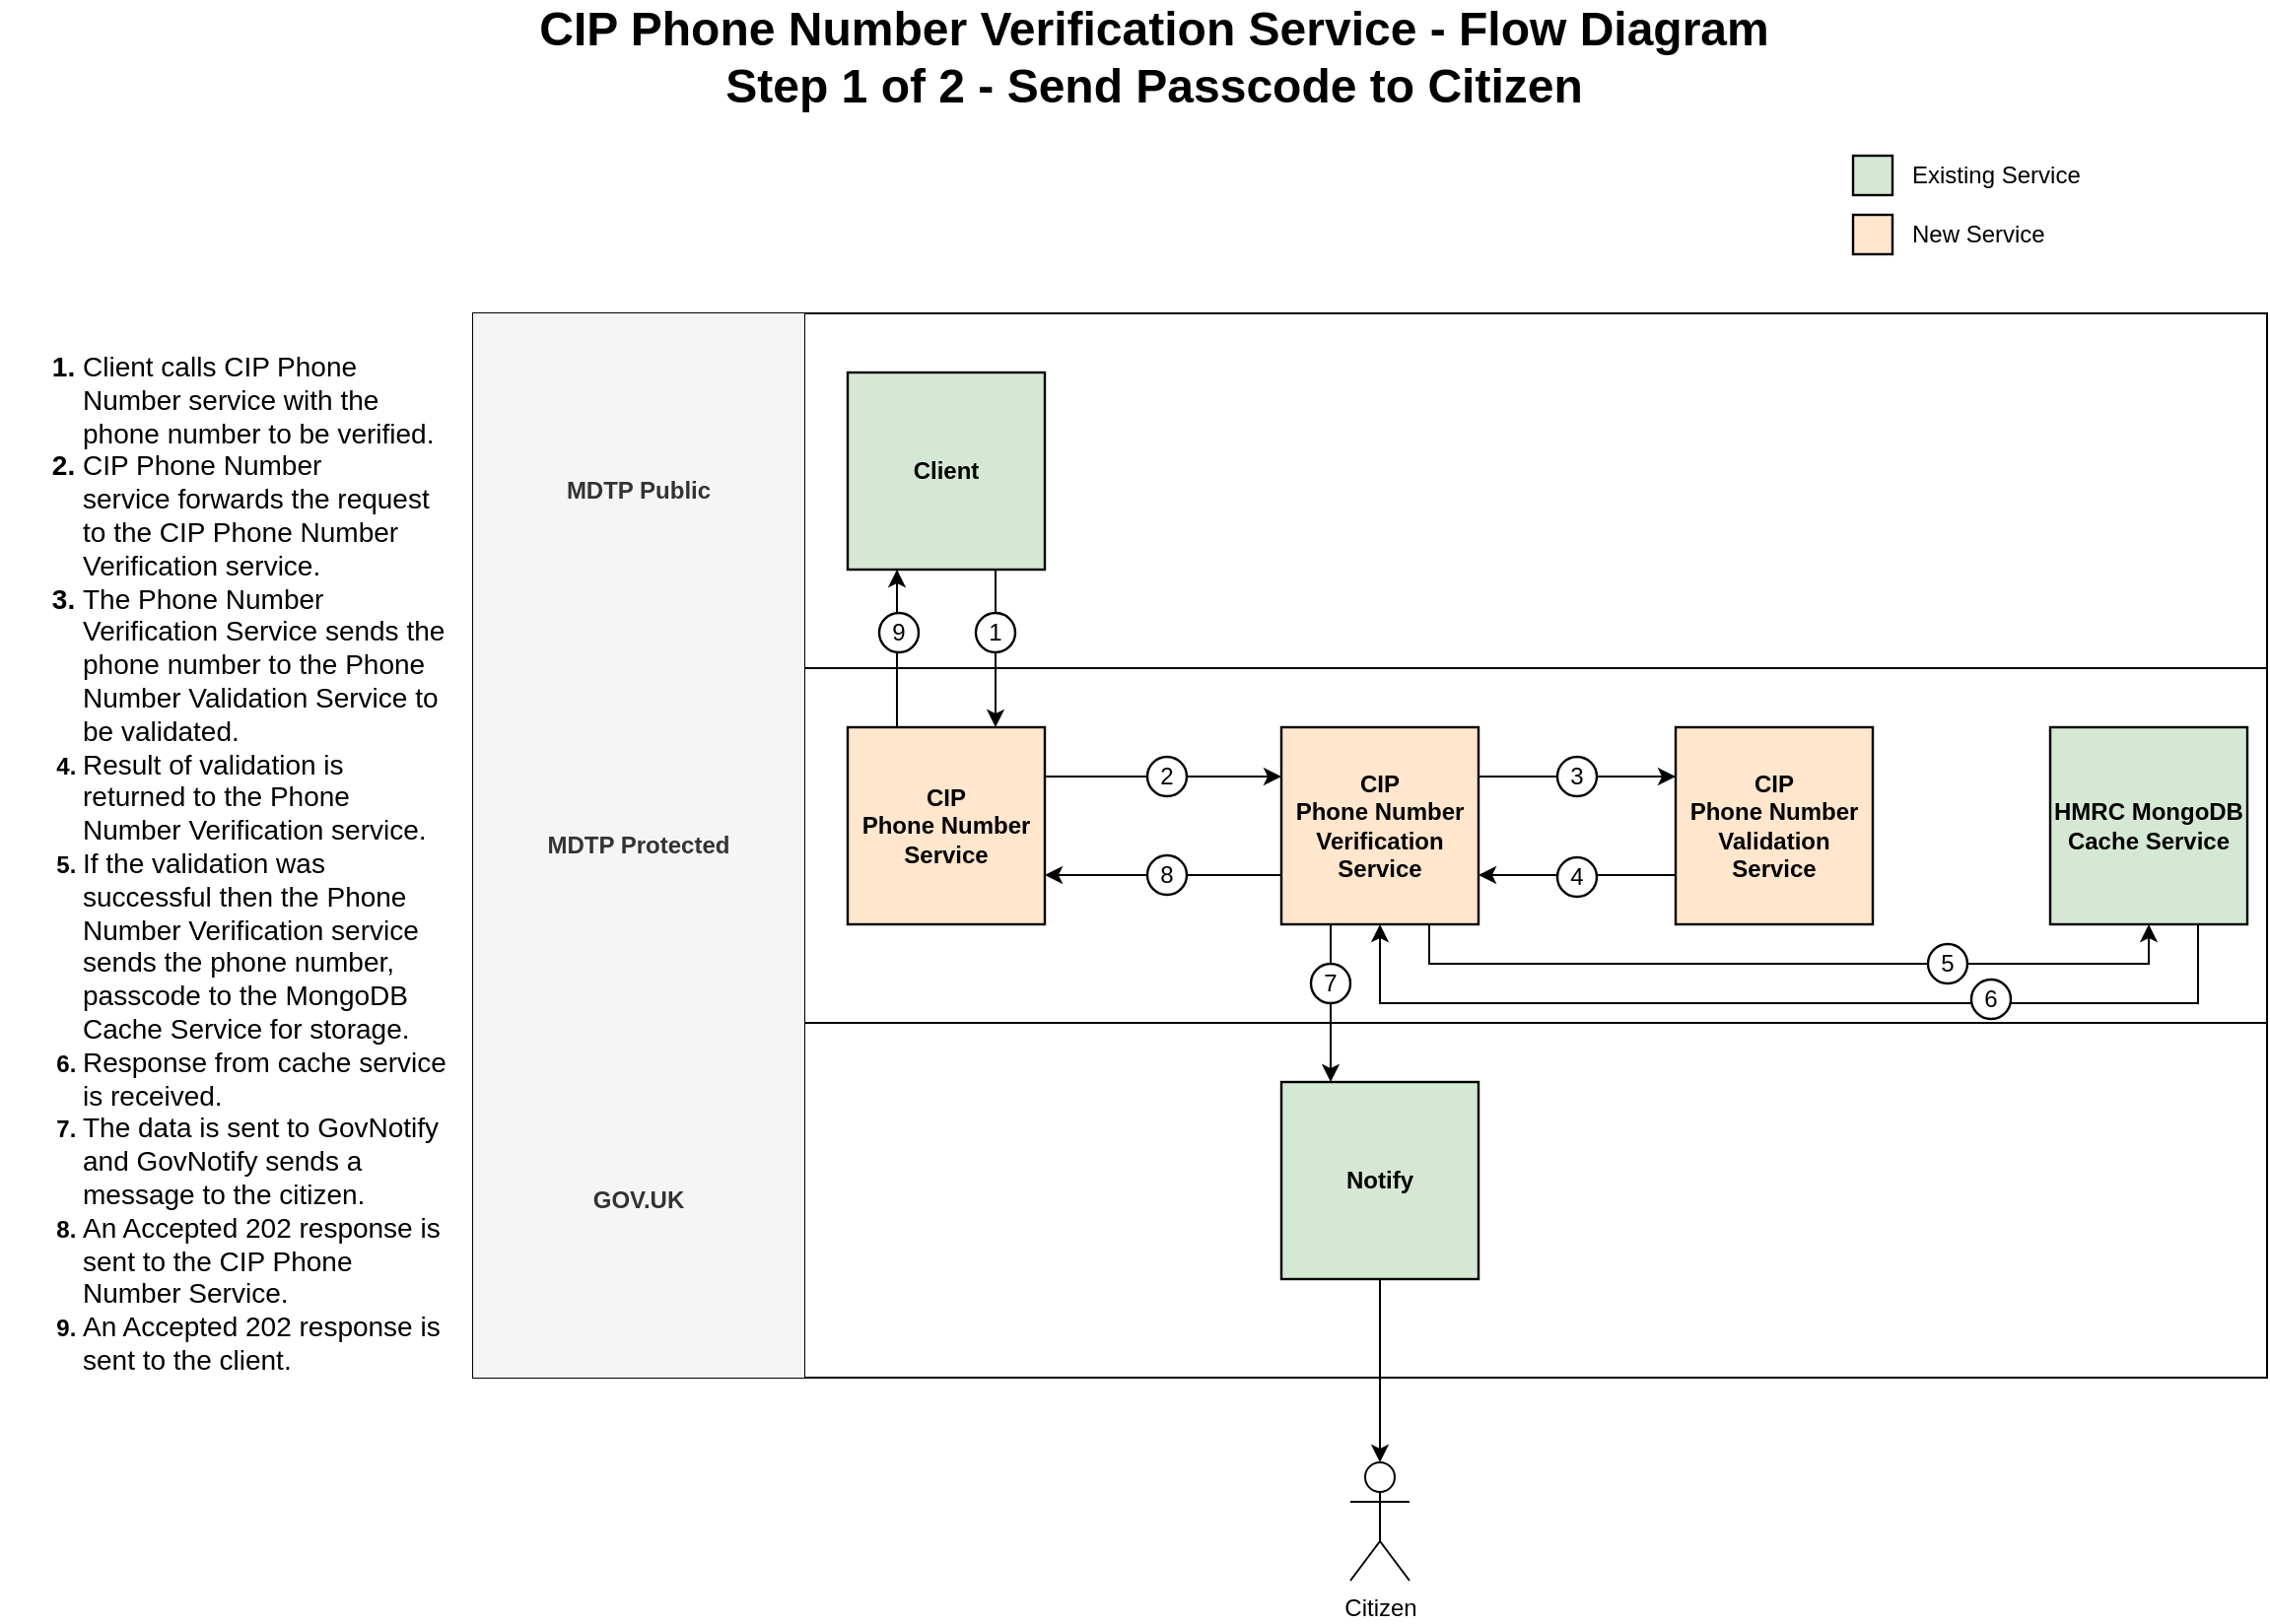 <mxfile version="18.1.3" type="device"><diagram id="kgpKYQtTHZ0yAKxKKP6v" name="Page-1"><mxGraphModel dx="1347" dy="670" grid="1" gridSize="10" guides="1" tooltips="1" connect="1" arrows="1" fold="1" page="1" pageScale="1" pageWidth="1169" pageHeight="827" math="0" shadow="0"><root><mxCell id="0"/><mxCell id="1" parent="0"/><mxCell id="KZSMSXj4tKg7x476YEKu-25" value="" style="shape=table;html=1;whiteSpace=wrap;startSize=0;container=1;collapsible=0;childLayout=tableLayout;strokeColor=#000000;" parent="1" vertex="1"><mxGeometry x="240" y="160" width="910" height="540" as="geometry"/></mxCell><mxCell id="KZSMSXj4tKg7x476YEKu-30" value="" style="shape=tableRow;horizontal=0;startSize=0;swimlaneHead=0;swimlaneBody=0;top=0;left=0;bottom=0;right=0;collapsible=0;dropTarget=0;fillColor=none;points=[[0,0.5],[1,0.5]];portConstraint=eastwest;" parent="KZSMSXj4tKg7x476YEKu-25" vertex="1"><mxGeometry width="910" height="180" as="geometry"/></mxCell><mxCell id="KZSMSXj4tKg7x476YEKu-31" value="&lt;b&gt;MDTP Public&lt;/b&gt;" style="shape=partialRectangle;html=1;whiteSpace=wrap;connectable=0;fillColor=#f5f5f5;top=0;left=0;bottom=0;right=0;overflow=hidden;fontColor=#333333;strokeColor=#000000;" parent="KZSMSXj4tKg7x476YEKu-30" vertex="1"><mxGeometry width="168" height="180" as="geometry"><mxRectangle width="168" height="180" as="alternateBounds"/></mxGeometry></mxCell><mxCell id="KZSMSXj4tKg7x476YEKu-32" value="" style="shape=partialRectangle;html=1;whiteSpace=wrap;connectable=0;fillColor=none;top=0;left=0;bottom=0;right=0;overflow=hidden;strokeColor=#000000;" parent="KZSMSXj4tKg7x476YEKu-30" vertex="1"><mxGeometry x="168" width="742" height="180" as="geometry"><mxRectangle width="742" height="180" as="alternateBounds"/></mxGeometry></mxCell><mxCell id="KZSMSXj4tKg7x476YEKu-34" value="" style="shape=tableRow;horizontal=0;startSize=0;swimlaneHead=0;swimlaneBody=0;top=0;left=0;bottom=0;right=0;collapsible=0;dropTarget=0;fillColor=none;points=[[0,0.5],[1,0.5]];portConstraint=eastwest;" parent="KZSMSXj4tKg7x476YEKu-25" vertex="1"><mxGeometry y="180" width="910" height="180" as="geometry"/></mxCell><mxCell id="KZSMSXj4tKg7x476YEKu-35" value="&lt;b&gt;MDTP Protected&lt;/b&gt;" style="shape=partialRectangle;html=1;whiteSpace=wrap;connectable=0;fillColor=#f5f5f5;top=0;left=0;bottom=0;right=0;overflow=hidden;fontColor=#333333;strokeColor=#000000;" parent="KZSMSXj4tKg7x476YEKu-34" vertex="1"><mxGeometry width="168" height="180" as="geometry"><mxRectangle width="168" height="180" as="alternateBounds"/></mxGeometry></mxCell><mxCell id="KZSMSXj4tKg7x476YEKu-36" value="" style="shape=partialRectangle;html=1;whiteSpace=wrap;connectable=0;fillColor=none;top=0;left=0;bottom=0;right=0;overflow=hidden;strokeColor=#000000;" parent="KZSMSXj4tKg7x476YEKu-34" vertex="1"><mxGeometry x="168" width="742" height="180" as="geometry"><mxRectangle width="742" height="180" as="alternateBounds"/></mxGeometry></mxCell><mxCell id="HF4KzSeiiXNY3HmiXMim-1" style="shape=tableRow;horizontal=0;startSize=0;swimlaneHead=0;swimlaneBody=0;top=0;left=0;bottom=0;right=0;collapsible=0;dropTarget=0;fillColor=none;points=[[0,0.5],[1,0.5]];portConstraint=eastwest;" parent="KZSMSXj4tKg7x476YEKu-25" vertex="1"><mxGeometry y="360" width="910" height="180" as="geometry"/></mxCell><mxCell id="HF4KzSeiiXNY3HmiXMim-2" value="&lt;b&gt;GOV.UK&lt;/b&gt;" style="shape=partialRectangle;html=1;whiteSpace=wrap;connectable=0;fillColor=#f5f5f5;top=0;left=0;bottom=0;right=0;overflow=hidden;fontColor=#333333;strokeColor=#000000;" parent="HF4KzSeiiXNY3HmiXMim-1" vertex="1"><mxGeometry width="168" height="180" as="geometry"><mxRectangle width="168" height="180" as="alternateBounds"/></mxGeometry></mxCell><mxCell id="HF4KzSeiiXNY3HmiXMim-3" style="shape=partialRectangle;html=1;whiteSpace=wrap;connectable=0;fillColor=none;top=0;left=0;bottom=0;right=0;overflow=hidden;strokeColor=#000000;" parent="HF4KzSeiiXNY3HmiXMim-1" vertex="1"><mxGeometry x="168" width="742" height="180" as="geometry"><mxRectangle width="742" height="180" as="alternateBounds"/></mxGeometry></mxCell><mxCell id="KZSMSXj4tKg7x476YEKu-47" value="Client" style="whiteSpace=wrap;html=1;aspect=fixed;labelBackgroundColor=#D5E8D4;fillColor=#d5e8d4;strokeColor=#000000;fontStyle=1;strokeWidth=1.2;" parent="1" vertex="1"><mxGeometry x="430" y="190" width="100" height="100" as="geometry"/></mxCell><mxCell id="KZSMSXj4tKg7x476YEKu-48" value="CIP &lt;br&gt;Phone Number Service" style="whiteSpace=wrap;html=1;aspect=fixed;labelBackgroundColor=#FFE6CC;fillColor=#FFE6CC;strokeColor=#000000;fontStyle=1;strokeWidth=1.2;" parent="1" vertex="1"><mxGeometry x="430" y="370" width="100" height="100" as="geometry"/></mxCell><mxCell id="KZSMSXj4tKg7x476YEKu-49" value="CIP&lt;br&gt;Phone Number&lt;br&gt;Verification Service" style="whiteSpace=wrap;html=1;aspect=fixed;labelBackgroundColor=#FFE6CC;fillColor=#FFE6CC;strokeColor=#000000;fontStyle=1;strokeWidth=1.2;" parent="1" vertex="1"><mxGeometry x="650" y="370" width="100" height="100" as="geometry"/></mxCell><mxCell id="KZSMSXj4tKg7x476YEKu-50" value="Existing Service" style="html=1;aspect=fixed;labelBackgroundColor=none;strokeColor=#000000;strokeWidth=1.2;labelPosition=right;verticalLabelPosition=middle;align=left;verticalAlign=middle;fillColor=#D5E8D4;spacing=10;" parent="1" vertex="1"><mxGeometry x="940" y="80" width="20" height="20" as="geometry"/></mxCell><mxCell id="KZSMSXj4tKg7x476YEKu-54" value="New Service" style="html=1;aspect=fixed;labelBackgroundColor=none;strokeColor=#000000;strokeWidth=1.2;labelPosition=right;verticalLabelPosition=middle;align=left;verticalAlign=middle;fillColor=#ffe6cc;spacing=10;" parent="1" vertex="1"><mxGeometry x="940" y="110" width="20" height="20" as="geometry"/></mxCell><mxCell id="KZSMSXj4tKg7x476YEKu-56" value="&lt;ol style=&quot;&quot;&gt;&lt;li style=&quot;font-size: 14px;&quot;&gt;&lt;span style=&quot;font-weight: normal; background-color: initial;&quot;&gt;Client calls CIP Phone Number service with the phone number to be verified.&lt;/span&gt;&lt;/li&gt;&lt;li style=&quot;font-size: 14px;&quot;&gt;&lt;span style=&quot;font-weight: normal; background-color: initial;&quot;&gt;CIP Phone Number service&amp;nbsp;forwards the request to the CIP Phone Number Verification service.&amp;nbsp;&lt;/span&gt;&lt;span style=&quot;font-weight: normal;&quot;&gt;&lt;span style=&quot;background-color: initial;&quot;&gt;&amp;nbsp;&lt;/span&gt;&lt;/span&gt;&lt;/li&gt;&lt;li style=&quot;font-size: 14px;&quot;&gt;&lt;span style=&quot;font-weight: normal;&quot;&gt;The Phone Number Verification Service sends the phone number to the Phone Number Validation Service to be validated.&lt;/span&gt;&lt;/li&gt;&lt;li style=&quot;&quot;&gt;&lt;span style=&quot;font-size: 14px; font-weight: normal;&quot;&gt;Result of validation is returned to the Phone Number &lt;/span&gt;&lt;span style=&quot;font-size: 14px; font-weight: 400;&quot;&gt;Verification&lt;/span&gt;&lt;span style=&quot;font-size: 14px; font-weight: normal;&quot;&gt;&amp;nbsp;service.&lt;/span&gt;&amp;nbsp;&lt;/li&gt;&lt;li style=&quot;&quot;&gt;&lt;span style=&quot;font-size: 14px; font-weight: normal;&quot;&gt;If the validation was successful then the Phone Number&amp;nbsp;Verification&amp;nbsp;service sends the phone number, passcode to the MongoDB Cache Service for storage&lt;/span&gt;&lt;span style=&quot;font-size: 14px; font-weight: normal;&quot;&gt;.&lt;/span&gt;&lt;/li&gt;&lt;li&gt;&lt;span style=&quot;font-size: 14px; font-weight: normal;&quot;&gt;Response from cache service is received.&lt;/span&gt;&lt;/li&gt;&lt;li&gt;&lt;span style=&quot;font-size: 14px; font-weight: normal;&quot;&gt;The data is sent to GovNotify and GovNotify sends a message to the citizen.&lt;/span&gt;&lt;/li&gt;&lt;li style=&quot;&quot;&gt;&lt;span style=&quot;font-size: 14px; font-weight: normal;&quot;&gt;An Accepted 202 response is sent to the CIP Phone Number Service.&lt;/span&gt;&lt;/li&gt;&lt;li&gt;&lt;span style=&quot;font-size: 14px; font-weight: normal;&quot;&gt;An Accepted 202 response is sent to the client.&lt;/span&gt;&lt;/li&gt;&lt;/ol&gt;" style="text;strokeColor=none;fillColor=none;html=1;verticalAlign=top;overflow=hidden;labelBackgroundColor=none;fontStyle=1;horizontal=1;whiteSpace=wrap;" parent="1" vertex="1"><mxGeometry y="160" width="230" height="600" as="geometry"/></mxCell><mxCell id="KZSMSXj4tKg7x476YEKu-73" value="" style="endArrow=none;html=1;rounded=0;exitX=0.75;exitY=1;exitDx=0;exitDy=0;entryX=0.5;entryY=0;entryDx=0;entryDy=0;" parent="1" source="KZSMSXj4tKg7x476YEKu-47" target="KZSMSXj4tKg7x476YEKu-71" edge="1"><mxGeometry width="50" height="50" relative="1" as="geometry"><mxPoint x="11" y="20" as="sourcePoint"/><mxPoint x="11" y="110" as="targetPoint"/></mxGeometry></mxCell><mxCell id="KZSMSXj4tKg7x476YEKu-84" value="" style="endArrow=classic;html=1;rounded=0;entryX=0;entryY=0.25;entryDx=0;entryDy=0;exitX=1;exitY=0.5;exitDx=0;exitDy=0;startArrow=none;" parent="1" source="KZSMSXj4tKg7x476YEKu-85" target="KZSMSXj4tKg7x476YEKu-49" edge="1"><mxGeometry width="50" height="50" relative="1" as="geometry"><mxPoint x="-40" y="50" as="sourcePoint"/><mxPoint x="10" y="10" as="targetPoint"/></mxGeometry></mxCell><mxCell id="KZSMSXj4tKg7x476YEKu-91" value="CIP Phone Number Verification Service - Flow Diagram&lt;br&gt;Step 1 of 2 - Send Passcode to Citizen" style="text;strokeColor=none;fillColor=none;html=1;fontSize=24;fontStyle=1;verticalAlign=middle;align=center;labelBackgroundColor=none;" parent="1" vertex="1"><mxGeometry x="535" y="10" width="100" height="40" as="geometry"/></mxCell><mxCell id="KZSMSXj4tKg7x476YEKu-85" value="2" style="ellipse;whiteSpace=wrap;html=1;aspect=fixed;labelBackgroundColor=none;strokeColor=#000000;strokeWidth=1.2;fillColor=none;" parent="1" vertex="1"><mxGeometry x="582" y="385" width="20" height="20" as="geometry"/></mxCell><mxCell id="KZSMSXj4tKg7x476YEKu-86" value="" style="endArrow=none;html=1;rounded=0;entryX=0;entryY=0.5;entryDx=0;entryDy=0;exitX=1;exitY=0.25;exitDx=0;exitDy=0;" parent="1" source="KZSMSXj4tKg7x476YEKu-48" target="KZSMSXj4tKg7x476YEKu-85" edge="1"><mxGeometry width="50" height="50" relative="1" as="geometry"><mxPoint x="560" y="420" as="sourcePoint"/><mxPoint x="660" y="420" as="targetPoint"/></mxGeometry></mxCell><mxCell id="HF4KzSeiiXNY3HmiXMim-4" value="Notify" style="whiteSpace=wrap;html=1;aspect=fixed;labelBackgroundColor=#D5E8D4;fillColor=#d5e8d4;strokeColor=#000000;fontStyle=1;strokeWidth=1.2;" parent="1" vertex="1"><mxGeometry x="650" y="550" width="100" height="100" as="geometry"/></mxCell><mxCell id="HF4KzSeiiXNY3HmiXMim-5" value="" style="endArrow=classic;html=1;rounded=0;entryX=0.25;entryY=0;entryDx=0;entryDy=0;exitX=0.5;exitY=1;exitDx=0;exitDy=0;startArrow=none;" parent="1" source="HF4KzSeiiXNY3HmiXMim-6" target="HF4KzSeiiXNY3HmiXMim-4" edge="1"><mxGeometry width="50" height="50" relative="1" as="geometry"><mxPoint x="560" y="480" as="sourcePoint"/><mxPoint x="610" y="430" as="targetPoint"/></mxGeometry></mxCell><mxCell id="HF4KzSeiiXNY3HmiXMim-6" value="7" style="ellipse;whiteSpace=wrap;html=1;aspect=fixed;labelBackgroundColor=none;strokeColor=#000000;strokeWidth=1.2;fillColor=none;" parent="1" vertex="1"><mxGeometry x="665" y="490" width="20" height="20" as="geometry"/></mxCell><mxCell id="HF4KzSeiiXNY3HmiXMim-7" value="" style="endArrow=none;html=1;rounded=0;entryX=0.5;entryY=0;entryDx=0;entryDy=0;exitX=0.25;exitY=1;exitDx=0;exitDy=0;" parent="1" source="KZSMSXj4tKg7x476YEKu-49" target="HF4KzSeiiXNY3HmiXMim-6" edge="1"><mxGeometry width="50" height="50" relative="1" as="geometry"><mxPoint x="840" y="470" as="sourcePoint"/><mxPoint x="840" y="550" as="targetPoint"/></mxGeometry></mxCell><mxCell id="HF4KzSeiiXNY3HmiXMim-8" value="CIP&lt;br&gt;Phone Number&lt;br&gt;Validation Service" style="whiteSpace=wrap;html=1;aspect=fixed;labelBackgroundColor=#FFE6CC;fillColor=#FFE6CC;strokeColor=#000000;fontStyle=1;strokeWidth=1.2;" parent="1" vertex="1"><mxGeometry x="850" y="370" width="100" height="100" as="geometry"/></mxCell><mxCell id="HF4KzSeiiXNY3HmiXMim-11" value="" style="endArrow=classic;html=1;rounded=0;entryX=0;entryY=0.25;entryDx=0;entryDy=0;exitX=1;exitY=0.5;exitDx=0;exitDy=0;startArrow=none;" parent="1" source="HF4KzSeiiXNY3HmiXMim-12" target="HF4KzSeiiXNY3HmiXMim-8" edge="1"><mxGeometry width="50" height="50" relative="1" as="geometry"><mxPoint x="560" y="480" as="sourcePoint"/><mxPoint x="610" y="430" as="targetPoint"/></mxGeometry></mxCell><mxCell id="HF4KzSeiiXNY3HmiXMim-15" value="Citizen" style="shape=umlActor;verticalLabelPosition=bottom;verticalAlign=top;html=1;outlineConnect=0;" parent="1" vertex="1"><mxGeometry x="685" y="743" width="30" height="60" as="geometry"/></mxCell><mxCell id="HF4KzSeiiXNY3HmiXMim-13" value="" style="endArrow=none;html=1;rounded=0;entryX=0;entryY=0.25;entryDx=0;entryDy=0;exitX=1;exitY=0.25;exitDx=0;exitDy=0;" parent="1" source="KZSMSXj4tKg7x476YEKu-49" target="HF4KzSeiiXNY3HmiXMim-8" edge="1"><mxGeometry width="50" height="50" relative="1" as="geometry"><mxPoint x="830" y="420" as="sourcePoint"/><mxPoint x="940" y="420" as="targetPoint"/></mxGeometry></mxCell><mxCell id="HF4KzSeiiXNY3HmiXMim-21" value="" style="group" parent="1" vertex="1" connectable="0"><mxGeometry x="750" y="670" width="20" height="20" as="geometry"/></mxCell><mxCell id="HF4KzSeiiXNY3HmiXMim-17" value="" style="endArrow=classic;html=1;rounded=0;entryX=0.5;entryY=0;entryDx=0;entryDy=0;entryPerimeter=0;exitX=0.5;exitY=1;exitDx=0;exitDy=0;" parent="HF4KzSeiiXNY3HmiXMim-21" source="HF4KzSeiiXNY3HmiXMim-4" target="HF4KzSeiiXNY3HmiXMim-15" edge="1"><mxGeometry width="50" height="50" relative="1" as="geometry"><mxPoint x="-190" y="70" as="sourcePoint"/><mxPoint x="-140" y="20" as="targetPoint"/></mxGeometry></mxCell><mxCell id="8N3wy7owBrOQM7EkCpCu-1" value="" style="endArrow=classic;html=1;rounded=0;entryX=0.25;entryY=1;entryDx=0;entryDy=0;exitX=0.25;exitY=0;exitDx=0;exitDy=0;" parent="1" source="KZSMSXj4tKg7x476YEKu-48" target="KZSMSXj4tKg7x476YEKu-47" edge="1"><mxGeometry width="50" height="50" relative="1" as="geometry"><mxPoint x="560" y="490" as="sourcePoint"/><mxPoint x="610" y="440" as="targetPoint"/></mxGeometry></mxCell><mxCell id="8N3wy7owBrOQM7EkCpCu-2" value="9" style="ellipse;whiteSpace=wrap;html=1;aspect=fixed;labelBackgroundColor=none;strokeColor=#000000;strokeWidth=1.2;fillColor=default;" parent="1" vertex="1"><mxGeometry x="446" y="312" width="20" height="20" as="geometry"/></mxCell><mxCell id="KZSMSXj4tKg7x476YEKu-70" value="" style="endArrow=classic;html=1;rounded=0;exitX=0.5;exitY=1;exitDx=0;exitDy=0;startArrow=none;entryX=0.75;entryY=0;entryDx=0;entryDy=0;" parent="1" source="KZSMSXj4tKg7x476YEKu-71" target="KZSMSXj4tKg7x476YEKu-48" edge="1"><mxGeometry width="50" height="50" relative="1" as="geometry"><mxPoint x="521" y="290" as="sourcePoint"/><mxPoint x="520" y="370" as="targetPoint"/></mxGeometry></mxCell><mxCell id="KZSMSXj4tKg7x476YEKu-71" value="1" style="ellipse;whiteSpace=wrap;html=1;aspect=fixed;labelBackgroundColor=none;strokeColor=#000000;strokeWidth=1.2;fillColor=none;" parent="1" vertex="1"><mxGeometry x="495" y="312" width="20" height="20" as="geometry"/></mxCell><mxCell id="8N3wy7owBrOQM7EkCpCu-4" value="" style="endArrow=classic;html=1;rounded=0;exitX=0;exitY=0.75;exitDx=0;exitDy=0;entryX=1;entryY=0.75;entryDx=0;entryDy=0;" parent="1" source="HF4KzSeiiXNY3HmiXMim-8" target="KZSMSXj4tKg7x476YEKu-49" edge="1"><mxGeometry width="50" height="50" relative="1" as="geometry"><mxPoint x="560" y="490" as="sourcePoint"/><mxPoint x="610" y="440" as="targetPoint"/></mxGeometry></mxCell><mxCell id="8N3wy7owBrOQM7EkCpCu-5" value="4" style="ellipse;whiteSpace=wrap;html=1;aspect=fixed;labelBackgroundColor=none;strokeColor=#000000;strokeWidth=1.2;fillColor=default;" parent="1" vertex="1"><mxGeometry x="790" y="436" width="20" height="20" as="geometry"/></mxCell><mxCell id="8N3wy7owBrOQM7EkCpCu-12" value="" style="endArrow=classic;html=1;rounded=0;exitX=0;exitY=0.75;exitDx=0;exitDy=0;entryX=1;entryY=0.75;entryDx=0;entryDy=0;" parent="1" source="KZSMSXj4tKg7x476YEKu-49" target="KZSMSXj4tKg7x476YEKu-48" edge="1"><mxGeometry width="50" height="50" relative="1" as="geometry"><mxPoint x="560" y="490" as="sourcePoint"/><mxPoint x="610" y="440" as="targetPoint"/></mxGeometry></mxCell><mxCell id="8N3wy7owBrOQM7EkCpCu-13" value="8" style="ellipse;whiteSpace=wrap;html=1;aspect=fixed;labelBackgroundColor=none;strokeColor=#000000;strokeWidth=1.2;fillColor=default;" parent="1" vertex="1"><mxGeometry x="582" y="435" width="20" height="20" as="geometry"/></mxCell><mxCell id="6dJBO6blwS6Dv6m03o9E-2" value="HMRC MongoDB Cache Service" style="whiteSpace=wrap;html=1;aspect=fixed;labelBackgroundColor=#D5E8D4;fillColor=#d5e8d4;strokeColor=#000000;fontStyle=1;strokeWidth=1.2;" vertex="1" parent="1"><mxGeometry x="1040" y="370" width="100" height="100" as="geometry"/></mxCell><mxCell id="HF4KzSeiiXNY3HmiXMim-12" value="3" style="ellipse;whiteSpace=wrap;html=1;aspect=fixed;labelBackgroundColor=none;strokeColor=#000000;strokeWidth=1.2;fillColor=#FFFFFF;" parent="1" vertex="1"><mxGeometry x="790" y="385" width="20" height="20" as="geometry"/></mxCell><mxCell id="6dJBO6blwS6Dv6m03o9E-16" value="" style="endArrow=classic;html=1;rounded=0;exitX=0.75;exitY=1;exitDx=0;exitDy=0;entryX=0.5;entryY=1;entryDx=0;entryDy=0;" edge="1" parent="1" source="6dJBO6blwS6Dv6m03o9E-2" target="KZSMSXj4tKg7x476YEKu-49"><mxGeometry width="50" height="50" relative="1" as="geometry"><mxPoint x="1100" y="480" as="sourcePoint"/><mxPoint x="735" y="480" as="targetPoint"/><Array as="points"><mxPoint x="1115" y="510"/><mxPoint x="700" y="510"/></Array></mxGeometry></mxCell><mxCell id="6dJBO6blwS6Dv6m03o9E-13" value="6" style="ellipse;whiteSpace=wrap;html=1;aspect=fixed;labelBackgroundColor=#FFFFFF;strokeColor=#000000;strokeWidth=1.2;fillColor=#FFFFFF;" vertex="1" parent="1"><mxGeometry x="1000" y="498" width="20" height="20" as="geometry"/></mxCell><mxCell id="6dJBO6blwS6Dv6m03o9E-15" value="" style="endArrow=classic;html=1;rounded=0;exitX=0.75;exitY=1;exitDx=0;exitDy=0;entryX=0.5;entryY=1;entryDx=0;entryDy=0;" edge="1" parent="1" source="KZSMSXj4tKg7x476YEKu-49" target="6dJBO6blwS6Dv6m03o9E-2"><mxGeometry width="50" height="50" relative="1" as="geometry"><mxPoint x="961" y="420" as="sourcePoint"/><mxPoint x="1011" y="370" as="targetPoint"/><Array as="points"><mxPoint x="725" y="490"/><mxPoint x="1090" y="490"/></Array></mxGeometry></mxCell><mxCell id="6dJBO6blwS6Dv6m03o9E-7" value="5" style="ellipse;whiteSpace=wrap;html=1;aspect=fixed;labelBackgroundColor=default;strokeColor=#000000;strokeWidth=1.2;fillColor=#FFFFFF;" vertex="1" parent="1"><mxGeometry x="978" y="480" width="20" height="20" as="geometry"/></mxCell></root></mxGraphModel></diagram></mxfile>